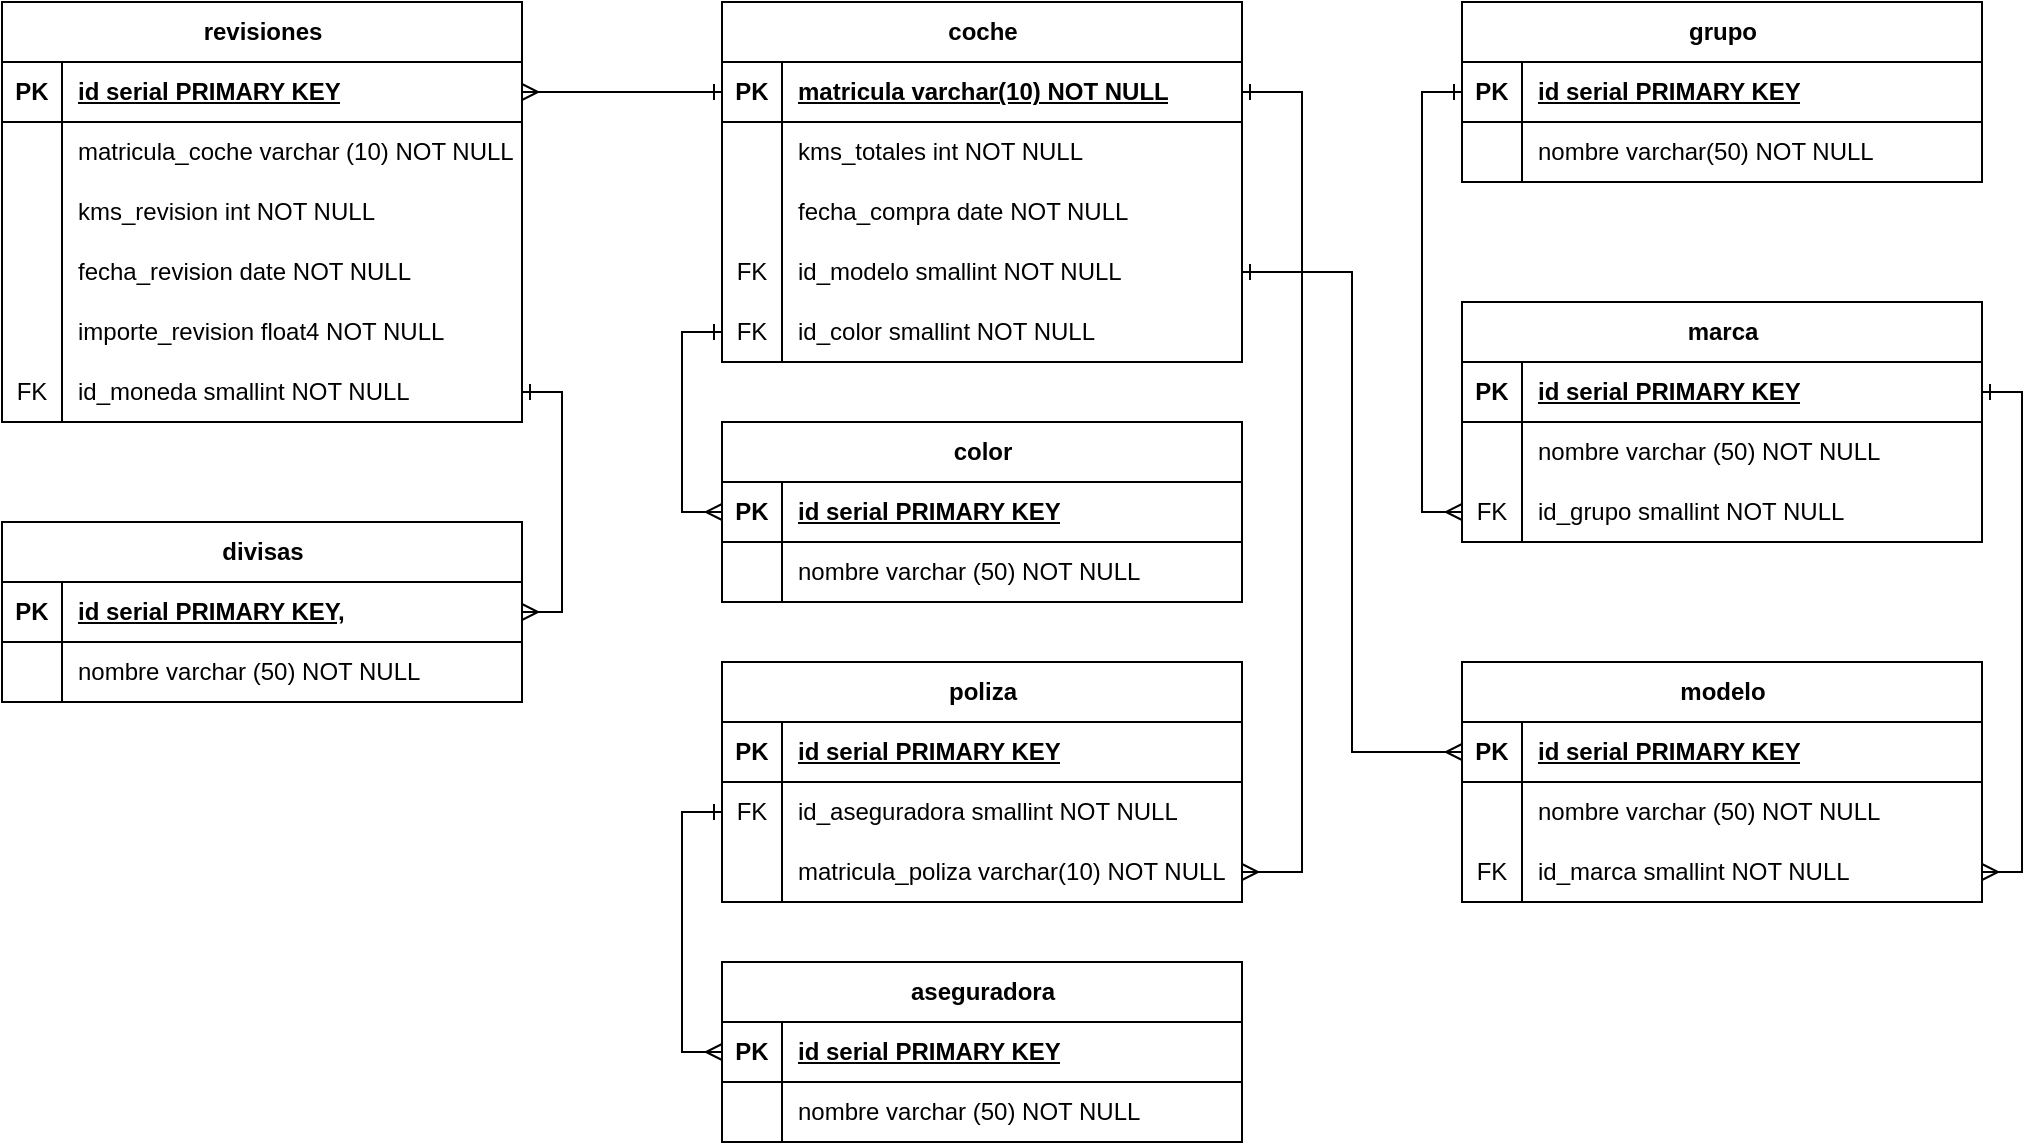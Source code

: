 <mxfile version="22.1.11" type="device">
  <diagram id="R2lEEEUBdFMjLlhIrx00" name="Page-1">
    <mxGraphModel dx="1060" dy="852" grid="1" gridSize="10" guides="1" tooltips="1" connect="1" arrows="1" fold="1" page="1" pageScale="1" pageWidth="1600" pageHeight="900" math="0" shadow="0" extFonts="Permanent Marker^https://fonts.googleapis.com/css?family=Permanent+Marker">
      <root>
        <mxCell id="0" />
        <mxCell id="1" parent="0" />
        <mxCell id="5FX3z3_krulqJCzfyFmx-1" value="poliza" style="shape=table;startSize=30;container=1;collapsible=1;childLayout=tableLayout;fixedRows=1;rowLines=0;fontStyle=1;align=center;resizeLast=1;html=1;" parent="1" vertex="1">
          <mxGeometry x="670" y="410" width="260" height="120.0" as="geometry" />
        </mxCell>
        <mxCell id="5FX3z3_krulqJCzfyFmx-2" value="" style="shape=tableRow;horizontal=0;startSize=0;swimlaneHead=0;swimlaneBody=0;fillColor=none;collapsible=0;dropTarget=0;points=[[0,0.5],[1,0.5]];portConstraint=eastwest;top=0;left=0;right=0;bottom=1;" parent="5FX3z3_krulqJCzfyFmx-1" vertex="1">
          <mxGeometry y="30" width="260" height="30" as="geometry" />
        </mxCell>
        <mxCell id="5FX3z3_krulqJCzfyFmx-3" value="PK" style="shape=partialRectangle;connectable=0;fillColor=none;top=0;left=0;bottom=0;right=0;fontStyle=1;overflow=hidden;whiteSpace=wrap;html=1;" parent="5FX3z3_krulqJCzfyFmx-2" vertex="1">
          <mxGeometry width="30" height="30" as="geometry">
            <mxRectangle width="30" height="30" as="alternateBounds" />
          </mxGeometry>
        </mxCell>
        <mxCell id="5FX3z3_krulqJCzfyFmx-4" value="id serial PRIMARY KEY" style="shape=partialRectangle;connectable=0;fillColor=none;top=0;left=0;bottom=0;right=0;align=left;spacingLeft=6;fontStyle=5;overflow=hidden;whiteSpace=wrap;html=1;" parent="5FX3z3_krulqJCzfyFmx-2" vertex="1">
          <mxGeometry x="30" width="230" height="30" as="geometry">
            <mxRectangle width="230" height="30" as="alternateBounds" />
          </mxGeometry>
        </mxCell>
        <mxCell id="5FX3z3_krulqJCzfyFmx-5" value="" style="shape=tableRow;horizontal=0;startSize=0;swimlaneHead=0;swimlaneBody=0;fillColor=none;collapsible=0;dropTarget=0;points=[[0,0.5],[1,0.5]];portConstraint=eastwest;top=0;left=0;right=0;bottom=0;" parent="5FX3z3_krulqJCzfyFmx-1" vertex="1">
          <mxGeometry y="60" width="260" height="30" as="geometry" />
        </mxCell>
        <mxCell id="5FX3z3_krulqJCzfyFmx-6" value="FK" style="shape=partialRectangle;connectable=0;fillColor=none;top=0;left=0;bottom=0;right=0;editable=1;overflow=hidden;whiteSpace=wrap;html=1;" parent="5FX3z3_krulqJCzfyFmx-5" vertex="1">
          <mxGeometry width="30" height="30" as="geometry">
            <mxRectangle width="30" height="30" as="alternateBounds" />
          </mxGeometry>
        </mxCell>
        <mxCell id="5FX3z3_krulqJCzfyFmx-7" value="id_aseguradora smallint NOT NULL" style="shape=partialRectangle;connectable=0;fillColor=none;top=0;left=0;bottom=0;right=0;align=left;spacingLeft=6;overflow=hidden;whiteSpace=wrap;html=1;" parent="5FX3z3_krulqJCzfyFmx-5" vertex="1">
          <mxGeometry x="30" width="230" height="30" as="geometry">
            <mxRectangle width="230" height="30" as="alternateBounds" />
          </mxGeometry>
        </mxCell>
        <mxCell id="5FX3z3_krulqJCzfyFmx-218" value="" style="shape=tableRow;horizontal=0;startSize=0;swimlaneHead=0;swimlaneBody=0;fillColor=none;collapsible=0;dropTarget=0;points=[[0,0.5],[1,0.5]];portConstraint=eastwest;top=0;left=0;right=0;bottom=0;" parent="5FX3z3_krulqJCzfyFmx-1" vertex="1">
          <mxGeometry y="90" width="260" height="30" as="geometry" />
        </mxCell>
        <mxCell id="5FX3z3_krulqJCzfyFmx-219" value="" style="shape=partialRectangle;connectable=0;fillColor=none;top=0;left=0;bottom=0;right=0;editable=1;overflow=hidden;whiteSpace=wrap;html=1;" parent="5FX3z3_krulqJCzfyFmx-218" vertex="1">
          <mxGeometry width="30" height="30" as="geometry">
            <mxRectangle width="30" height="30" as="alternateBounds" />
          </mxGeometry>
        </mxCell>
        <mxCell id="5FX3z3_krulqJCzfyFmx-220" value="matricula_poliza varchar(10) NOT NULL" style="shape=partialRectangle;connectable=0;fillColor=none;top=0;left=0;bottom=0;right=0;align=left;spacingLeft=6;overflow=hidden;whiteSpace=wrap;html=1;" parent="5FX3z3_krulqJCzfyFmx-218" vertex="1">
          <mxGeometry x="30" width="230" height="30" as="geometry">
            <mxRectangle width="230" height="30" as="alternateBounds" />
          </mxGeometry>
        </mxCell>
        <mxCell id="5FX3z3_krulqJCzfyFmx-29" value="coche" style="shape=table;startSize=30;container=1;collapsible=1;childLayout=tableLayout;fixedRows=1;rowLines=0;fontStyle=1;align=center;resizeLast=1;html=1;" parent="1" vertex="1">
          <mxGeometry x="670" y="80" width="260" height="180" as="geometry">
            <mxRectangle x="820" y="130" width="80" height="30" as="alternateBounds" />
          </mxGeometry>
        </mxCell>
        <mxCell id="5FX3z3_krulqJCzfyFmx-30" value="" style="shape=tableRow;horizontal=0;startSize=0;swimlaneHead=0;swimlaneBody=0;fillColor=none;collapsible=0;dropTarget=0;points=[[0,0.5],[1,0.5]];portConstraint=eastwest;top=0;left=0;right=0;bottom=1;" parent="5FX3z3_krulqJCzfyFmx-29" vertex="1">
          <mxGeometry y="30" width="260" height="30" as="geometry" />
        </mxCell>
        <mxCell id="5FX3z3_krulqJCzfyFmx-31" value="PK" style="shape=partialRectangle;connectable=0;fillColor=none;top=0;left=0;bottom=0;right=0;fontStyle=1;overflow=hidden;whiteSpace=wrap;html=1;" parent="5FX3z3_krulqJCzfyFmx-30" vertex="1">
          <mxGeometry width="30" height="30" as="geometry">
            <mxRectangle width="30" height="30" as="alternateBounds" />
          </mxGeometry>
        </mxCell>
        <mxCell id="5FX3z3_krulqJCzfyFmx-32" value="matricula&amp;nbsp;varchar(10) NOT NULL" style="shape=partialRectangle;connectable=0;fillColor=none;top=0;left=0;bottom=0;right=0;align=left;spacingLeft=6;fontStyle=5;overflow=hidden;whiteSpace=wrap;html=1;" parent="5FX3z3_krulqJCzfyFmx-30" vertex="1">
          <mxGeometry x="30" width="230" height="30" as="geometry">
            <mxRectangle width="230" height="30" as="alternateBounds" />
          </mxGeometry>
        </mxCell>
        <mxCell id="5FX3z3_krulqJCzfyFmx-45" value="" style="shape=tableRow;horizontal=0;startSize=0;swimlaneHead=0;swimlaneBody=0;fillColor=none;collapsible=0;dropTarget=0;points=[[0,0.5],[1,0.5]];portConstraint=eastwest;top=0;left=0;right=0;bottom=0;" parent="5FX3z3_krulqJCzfyFmx-29" vertex="1">
          <mxGeometry y="60" width="260" height="30" as="geometry" />
        </mxCell>
        <mxCell id="5FX3z3_krulqJCzfyFmx-46" value="" style="shape=partialRectangle;connectable=0;fillColor=none;top=0;left=0;bottom=0;right=0;editable=1;overflow=hidden;whiteSpace=wrap;html=1;" parent="5FX3z3_krulqJCzfyFmx-45" vertex="1">
          <mxGeometry width="30" height="30" as="geometry">
            <mxRectangle width="30" height="30" as="alternateBounds" />
          </mxGeometry>
        </mxCell>
        <mxCell id="5FX3z3_krulqJCzfyFmx-47" value="kms_totales int NOT NULL" style="shape=partialRectangle;connectable=0;fillColor=none;top=0;left=0;bottom=0;right=0;align=left;spacingLeft=6;overflow=hidden;whiteSpace=wrap;html=1;" parent="5FX3z3_krulqJCzfyFmx-45" vertex="1">
          <mxGeometry x="30" width="230" height="30" as="geometry">
            <mxRectangle width="230" height="30" as="alternateBounds" />
          </mxGeometry>
        </mxCell>
        <mxCell id="5FX3z3_krulqJCzfyFmx-161" value="" style="shape=tableRow;horizontal=0;startSize=0;swimlaneHead=0;swimlaneBody=0;fillColor=none;collapsible=0;dropTarget=0;points=[[0,0.5],[1,0.5]];portConstraint=eastwest;top=0;left=0;right=0;bottom=0;" parent="5FX3z3_krulqJCzfyFmx-29" vertex="1">
          <mxGeometry y="90" width="260" height="30" as="geometry" />
        </mxCell>
        <mxCell id="5FX3z3_krulqJCzfyFmx-162" value="" style="shape=partialRectangle;connectable=0;fillColor=none;top=0;left=0;bottom=0;right=0;editable=1;overflow=hidden;whiteSpace=wrap;html=1;" parent="5FX3z3_krulqJCzfyFmx-161" vertex="1">
          <mxGeometry width="30" height="30" as="geometry">
            <mxRectangle width="30" height="30" as="alternateBounds" />
          </mxGeometry>
        </mxCell>
        <mxCell id="5FX3z3_krulqJCzfyFmx-163" value="fecha_compra date NOT NULL" style="shape=partialRectangle;connectable=0;fillColor=none;top=0;left=0;bottom=0;right=0;align=left;spacingLeft=6;overflow=hidden;whiteSpace=wrap;html=1;" parent="5FX3z3_krulqJCzfyFmx-161" vertex="1">
          <mxGeometry x="30" width="230" height="30" as="geometry">
            <mxRectangle width="230" height="30" as="alternateBounds" />
          </mxGeometry>
        </mxCell>
        <mxCell id="5FX3z3_krulqJCzfyFmx-182" value="" style="shape=tableRow;horizontal=0;startSize=0;swimlaneHead=0;swimlaneBody=0;fillColor=none;collapsible=0;dropTarget=0;points=[[0,0.5],[1,0.5]];portConstraint=eastwest;top=0;left=0;right=0;bottom=0;" parent="5FX3z3_krulqJCzfyFmx-29" vertex="1">
          <mxGeometry y="120" width="260" height="30" as="geometry" />
        </mxCell>
        <mxCell id="5FX3z3_krulqJCzfyFmx-183" value="" style="shape=partialRectangle;connectable=0;fillColor=none;top=0;left=0;bottom=0;right=0;editable=1;overflow=hidden;whiteSpace=wrap;html=1;" parent="5FX3z3_krulqJCzfyFmx-182" vertex="1">
          <mxGeometry width="30" height="30" as="geometry">
            <mxRectangle width="30" height="30" as="alternateBounds" />
          </mxGeometry>
        </mxCell>
        <mxCell id="5FX3z3_krulqJCzfyFmx-184" value="id_modelo smallint NOT NULL" style="shape=partialRectangle;connectable=0;fillColor=none;top=0;left=0;bottom=0;right=0;align=left;spacingLeft=6;overflow=hidden;whiteSpace=wrap;html=1;" parent="5FX3z3_krulqJCzfyFmx-182" vertex="1">
          <mxGeometry x="30" width="230" height="30" as="geometry">
            <mxRectangle width="230" height="30" as="alternateBounds" />
          </mxGeometry>
        </mxCell>
        <mxCell id="5FX3z3_krulqJCzfyFmx-198" value="" style="shape=tableRow;horizontal=0;startSize=0;swimlaneHead=0;swimlaneBody=0;fillColor=none;collapsible=0;dropTarget=0;points=[[0,0.5],[1,0.5]];portConstraint=eastwest;top=0;left=0;right=0;bottom=0;" parent="5FX3z3_krulqJCzfyFmx-29" vertex="1">
          <mxGeometry y="150" width="260" height="30" as="geometry" />
        </mxCell>
        <mxCell id="5FX3z3_krulqJCzfyFmx-199" value="FK" style="shape=partialRectangle;connectable=0;fillColor=none;top=0;left=0;bottom=0;right=0;editable=1;overflow=hidden;whiteSpace=wrap;html=1;" parent="5FX3z3_krulqJCzfyFmx-198" vertex="1">
          <mxGeometry width="30" height="30" as="geometry">
            <mxRectangle width="30" height="30" as="alternateBounds" />
          </mxGeometry>
        </mxCell>
        <mxCell id="5FX3z3_krulqJCzfyFmx-200" value="id_color smallint NOT NULL" style="shape=partialRectangle;connectable=0;fillColor=none;top=0;left=0;bottom=0;right=0;align=left;spacingLeft=6;overflow=hidden;whiteSpace=wrap;html=1;" parent="5FX3z3_krulqJCzfyFmx-198" vertex="1">
          <mxGeometry x="30" width="230" height="30" as="geometry">
            <mxRectangle width="230" height="30" as="alternateBounds" />
          </mxGeometry>
        </mxCell>
        <mxCell id="5FX3z3_krulqJCzfyFmx-61" value="grupo" style="shape=table;startSize=30;container=1;collapsible=1;childLayout=tableLayout;fixedRows=1;rowLines=0;fontStyle=1;align=center;resizeLast=1;html=1;" parent="1" vertex="1">
          <mxGeometry x="1040" y="80" width="260" height="90" as="geometry" />
        </mxCell>
        <mxCell id="5FX3z3_krulqJCzfyFmx-62" value="" style="shape=tableRow;horizontal=0;startSize=0;swimlaneHead=0;swimlaneBody=0;fillColor=none;collapsible=0;dropTarget=0;points=[[0,0.5],[1,0.5]];portConstraint=eastwest;top=0;left=0;right=0;bottom=1;" parent="5FX3z3_krulqJCzfyFmx-61" vertex="1">
          <mxGeometry y="30" width="260" height="30" as="geometry" />
        </mxCell>
        <mxCell id="5FX3z3_krulqJCzfyFmx-63" value="PK" style="shape=partialRectangle;connectable=0;fillColor=none;top=0;left=0;bottom=0;right=0;fontStyle=1;overflow=hidden;whiteSpace=wrap;html=1;" parent="5FX3z3_krulqJCzfyFmx-62" vertex="1">
          <mxGeometry width="30" height="30" as="geometry">
            <mxRectangle width="30" height="30" as="alternateBounds" />
          </mxGeometry>
        </mxCell>
        <mxCell id="5FX3z3_krulqJCzfyFmx-64" value="id serial PRIMARY KEY" style="shape=partialRectangle;connectable=0;fillColor=none;top=0;left=0;bottom=0;right=0;align=left;spacingLeft=6;fontStyle=5;overflow=hidden;whiteSpace=wrap;html=1;" parent="5FX3z3_krulqJCzfyFmx-62" vertex="1">
          <mxGeometry x="30" width="230" height="30" as="geometry">
            <mxRectangle width="230" height="30" as="alternateBounds" />
          </mxGeometry>
        </mxCell>
        <mxCell id="5FX3z3_krulqJCzfyFmx-158" value="" style="shape=tableRow;horizontal=0;startSize=0;swimlaneHead=0;swimlaneBody=0;fillColor=none;collapsible=0;dropTarget=0;points=[[0,0.5],[1,0.5]];portConstraint=eastwest;top=0;left=0;right=0;bottom=0;" parent="5FX3z3_krulqJCzfyFmx-61" vertex="1">
          <mxGeometry y="60" width="260" height="30" as="geometry" />
        </mxCell>
        <mxCell id="5FX3z3_krulqJCzfyFmx-159" value="" style="shape=partialRectangle;connectable=0;fillColor=none;top=0;left=0;bottom=0;right=0;editable=1;overflow=hidden;whiteSpace=wrap;html=1;" parent="5FX3z3_krulqJCzfyFmx-158" vertex="1">
          <mxGeometry width="30" height="30" as="geometry">
            <mxRectangle width="30" height="30" as="alternateBounds" />
          </mxGeometry>
        </mxCell>
        <mxCell id="5FX3z3_krulqJCzfyFmx-160" value="nombre varchar(50) NOT NULL" style="shape=partialRectangle;connectable=0;fillColor=none;top=0;left=0;bottom=0;right=0;align=left;spacingLeft=6;overflow=hidden;whiteSpace=wrap;html=1;" parent="5FX3z3_krulqJCzfyFmx-158" vertex="1">
          <mxGeometry x="30" width="230" height="30" as="geometry">
            <mxRectangle width="230" height="30" as="alternateBounds" />
          </mxGeometry>
        </mxCell>
        <mxCell id="5FX3z3_krulqJCzfyFmx-80" value="marca" style="shape=table;startSize=30;container=1;collapsible=1;childLayout=tableLayout;fixedRows=1;rowLines=0;fontStyle=1;align=center;resizeLast=1;html=1;" parent="1" vertex="1">
          <mxGeometry x="1040" y="230" width="260" height="120" as="geometry" />
        </mxCell>
        <mxCell id="5FX3z3_krulqJCzfyFmx-81" value="" style="shape=tableRow;horizontal=0;startSize=0;swimlaneHead=0;swimlaneBody=0;fillColor=none;collapsible=0;dropTarget=0;points=[[0,0.5],[1,0.5]];portConstraint=eastwest;top=0;left=0;right=0;bottom=1;" parent="5FX3z3_krulqJCzfyFmx-80" vertex="1">
          <mxGeometry y="30" width="260" height="30" as="geometry" />
        </mxCell>
        <mxCell id="5FX3z3_krulqJCzfyFmx-82" value="PK" style="shape=partialRectangle;connectable=0;fillColor=none;top=0;left=0;bottom=0;right=0;fontStyle=1;overflow=hidden;whiteSpace=wrap;html=1;" parent="5FX3z3_krulqJCzfyFmx-81" vertex="1">
          <mxGeometry width="30" height="30" as="geometry">
            <mxRectangle width="30" height="30" as="alternateBounds" />
          </mxGeometry>
        </mxCell>
        <mxCell id="5FX3z3_krulqJCzfyFmx-83" value="id serial PRIMARY KEY" style="shape=partialRectangle;connectable=0;fillColor=none;top=0;left=0;bottom=0;right=0;align=left;spacingLeft=6;fontStyle=5;overflow=hidden;whiteSpace=wrap;html=1;" parent="5FX3z3_krulqJCzfyFmx-81" vertex="1">
          <mxGeometry x="30" width="230" height="30" as="geometry">
            <mxRectangle width="230" height="30" as="alternateBounds" />
          </mxGeometry>
        </mxCell>
        <mxCell id="5FX3z3_krulqJCzfyFmx-87" value="" style="shape=tableRow;horizontal=0;startSize=0;swimlaneHead=0;swimlaneBody=0;fillColor=none;collapsible=0;dropTarget=0;points=[[0,0.5],[1,0.5]];portConstraint=eastwest;top=0;left=0;right=0;bottom=0;" parent="5FX3z3_krulqJCzfyFmx-80" vertex="1">
          <mxGeometry y="60" width="260" height="30" as="geometry" />
        </mxCell>
        <mxCell id="5FX3z3_krulqJCzfyFmx-88" value="" style="shape=partialRectangle;connectable=0;fillColor=none;top=0;left=0;bottom=0;right=0;editable=1;overflow=hidden;whiteSpace=wrap;html=1;" parent="5FX3z3_krulqJCzfyFmx-87" vertex="1">
          <mxGeometry width="30" height="30" as="geometry">
            <mxRectangle width="30" height="30" as="alternateBounds" />
          </mxGeometry>
        </mxCell>
        <mxCell id="5FX3z3_krulqJCzfyFmx-89" value="nombre varchar (50) NOT NULL" style="shape=partialRectangle;connectable=0;fillColor=none;top=0;left=0;bottom=0;right=0;align=left;spacingLeft=6;overflow=hidden;whiteSpace=wrap;html=1;" parent="5FX3z3_krulqJCzfyFmx-87" vertex="1">
          <mxGeometry x="30" width="230" height="30" as="geometry">
            <mxRectangle width="230" height="30" as="alternateBounds" />
          </mxGeometry>
        </mxCell>
        <mxCell id="hZY9pdsOlWN1qw-92doV-24" value="" style="shape=tableRow;horizontal=0;startSize=0;swimlaneHead=0;swimlaneBody=0;fillColor=none;collapsible=0;dropTarget=0;points=[[0,0.5],[1,0.5]];portConstraint=eastwest;top=0;left=0;right=0;bottom=0;" vertex="1" parent="5FX3z3_krulqJCzfyFmx-80">
          <mxGeometry y="90" width="260" height="30" as="geometry" />
        </mxCell>
        <mxCell id="hZY9pdsOlWN1qw-92doV-25" value="FK" style="shape=partialRectangle;connectable=0;fillColor=none;top=0;left=0;bottom=0;right=0;editable=1;overflow=hidden;whiteSpace=wrap;html=1;" vertex="1" parent="hZY9pdsOlWN1qw-92doV-24">
          <mxGeometry width="30" height="30" as="geometry">
            <mxRectangle width="30" height="30" as="alternateBounds" />
          </mxGeometry>
        </mxCell>
        <mxCell id="hZY9pdsOlWN1qw-92doV-26" value="id_grupo smallint NOT NULL" style="shape=partialRectangle;connectable=0;fillColor=none;top=0;left=0;bottom=0;right=0;align=left;spacingLeft=6;overflow=hidden;whiteSpace=wrap;html=1;" vertex="1" parent="hZY9pdsOlWN1qw-92doV-24">
          <mxGeometry x="30" width="230" height="30" as="geometry">
            <mxRectangle width="230" height="30" as="alternateBounds" />
          </mxGeometry>
        </mxCell>
        <mxCell id="5FX3z3_krulqJCzfyFmx-93" value="modelo" style="shape=table;startSize=30;container=1;collapsible=1;childLayout=tableLayout;fixedRows=1;rowLines=0;fontStyle=1;align=center;resizeLast=1;html=1;" parent="1" vertex="1">
          <mxGeometry x="1040" y="410" width="260" height="120" as="geometry" />
        </mxCell>
        <mxCell id="5FX3z3_krulqJCzfyFmx-94" value="" style="shape=tableRow;horizontal=0;startSize=0;swimlaneHead=0;swimlaneBody=0;fillColor=none;collapsible=0;dropTarget=0;points=[[0,0.5],[1,0.5]];portConstraint=eastwest;top=0;left=0;right=0;bottom=1;" parent="5FX3z3_krulqJCzfyFmx-93" vertex="1">
          <mxGeometry y="30" width="260" height="30" as="geometry" />
        </mxCell>
        <mxCell id="5FX3z3_krulqJCzfyFmx-95" value="PK" style="shape=partialRectangle;connectable=0;fillColor=none;top=0;left=0;bottom=0;right=0;fontStyle=1;overflow=hidden;whiteSpace=wrap;html=1;" parent="5FX3z3_krulqJCzfyFmx-94" vertex="1">
          <mxGeometry width="30" height="30" as="geometry">
            <mxRectangle width="30" height="30" as="alternateBounds" />
          </mxGeometry>
        </mxCell>
        <mxCell id="5FX3z3_krulqJCzfyFmx-96" value="id serial PRIMARY KEY" style="shape=partialRectangle;connectable=0;fillColor=none;top=0;left=0;bottom=0;right=0;align=left;spacingLeft=6;fontStyle=5;overflow=hidden;whiteSpace=wrap;html=1;" parent="5FX3z3_krulqJCzfyFmx-94" vertex="1">
          <mxGeometry x="30" width="230" height="30" as="geometry">
            <mxRectangle width="230" height="30" as="alternateBounds" />
          </mxGeometry>
        </mxCell>
        <mxCell id="5FX3z3_krulqJCzfyFmx-100" value="" style="shape=tableRow;horizontal=0;startSize=0;swimlaneHead=0;swimlaneBody=0;fillColor=none;collapsible=0;dropTarget=0;points=[[0,0.5],[1,0.5]];portConstraint=eastwest;top=0;left=0;right=0;bottom=0;" parent="5FX3z3_krulqJCzfyFmx-93" vertex="1">
          <mxGeometry y="60" width="260" height="30" as="geometry" />
        </mxCell>
        <mxCell id="5FX3z3_krulqJCzfyFmx-101" value="" style="shape=partialRectangle;connectable=0;fillColor=none;top=0;left=0;bottom=0;right=0;editable=1;overflow=hidden;whiteSpace=wrap;html=1;" parent="5FX3z3_krulqJCzfyFmx-100" vertex="1">
          <mxGeometry width="30" height="30" as="geometry">
            <mxRectangle width="30" height="30" as="alternateBounds" />
          </mxGeometry>
        </mxCell>
        <mxCell id="5FX3z3_krulqJCzfyFmx-102" value="nombre varchar (50) NOT NULL" style="shape=partialRectangle;connectable=0;fillColor=none;top=0;left=0;bottom=0;right=0;align=left;spacingLeft=6;overflow=hidden;whiteSpace=wrap;html=1;" parent="5FX3z3_krulqJCzfyFmx-100" vertex="1">
          <mxGeometry x="30" width="230" height="30" as="geometry">
            <mxRectangle width="230" height="30" as="alternateBounds" />
          </mxGeometry>
        </mxCell>
        <mxCell id="hZY9pdsOlWN1qw-92doV-21" value="" style="shape=tableRow;horizontal=0;startSize=0;swimlaneHead=0;swimlaneBody=0;fillColor=none;collapsible=0;dropTarget=0;points=[[0,0.5],[1,0.5]];portConstraint=eastwest;top=0;left=0;right=0;bottom=0;" vertex="1" parent="5FX3z3_krulqJCzfyFmx-93">
          <mxGeometry y="90" width="260" height="30" as="geometry" />
        </mxCell>
        <mxCell id="hZY9pdsOlWN1qw-92doV-22" value="FK" style="shape=partialRectangle;connectable=0;fillColor=none;top=0;left=0;bottom=0;right=0;editable=1;overflow=hidden;whiteSpace=wrap;html=1;" vertex="1" parent="hZY9pdsOlWN1qw-92doV-21">
          <mxGeometry width="30" height="30" as="geometry">
            <mxRectangle width="30" height="30" as="alternateBounds" />
          </mxGeometry>
        </mxCell>
        <mxCell id="hZY9pdsOlWN1qw-92doV-23" value="id_marca smallint NOT NULL" style="shape=partialRectangle;connectable=0;fillColor=none;top=0;left=0;bottom=0;right=0;align=left;spacingLeft=6;overflow=hidden;whiteSpace=wrap;html=1;" vertex="1" parent="hZY9pdsOlWN1qw-92doV-21">
          <mxGeometry x="30" width="230" height="30" as="geometry">
            <mxRectangle width="230" height="30" as="alternateBounds" />
          </mxGeometry>
        </mxCell>
        <mxCell id="5FX3z3_krulqJCzfyFmx-103" value="color" style="shape=table;startSize=30;container=1;collapsible=1;childLayout=tableLayout;fixedRows=1;rowLines=0;fontStyle=1;align=center;resizeLast=1;html=1;" parent="1" vertex="1">
          <mxGeometry x="670" y="290" width="260" height="90" as="geometry" />
        </mxCell>
        <mxCell id="5FX3z3_krulqJCzfyFmx-104" value="" style="shape=tableRow;horizontal=0;startSize=0;swimlaneHead=0;swimlaneBody=0;fillColor=none;collapsible=0;dropTarget=0;points=[[0,0.5],[1,0.5]];portConstraint=eastwest;top=0;left=0;right=0;bottom=1;" parent="5FX3z3_krulqJCzfyFmx-103" vertex="1">
          <mxGeometry y="30" width="260" height="30" as="geometry" />
        </mxCell>
        <mxCell id="5FX3z3_krulqJCzfyFmx-105" value="PK" style="shape=partialRectangle;connectable=0;fillColor=none;top=0;left=0;bottom=0;right=0;fontStyle=1;overflow=hidden;whiteSpace=wrap;html=1;" parent="5FX3z3_krulqJCzfyFmx-104" vertex="1">
          <mxGeometry width="30" height="30" as="geometry">
            <mxRectangle width="30" height="30" as="alternateBounds" />
          </mxGeometry>
        </mxCell>
        <mxCell id="5FX3z3_krulqJCzfyFmx-106" value="id serial PRIMARY KEY" style="shape=partialRectangle;connectable=0;fillColor=none;top=0;left=0;bottom=0;right=0;align=left;spacingLeft=6;fontStyle=5;overflow=hidden;whiteSpace=wrap;html=1;" parent="5FX3z3_krulqJCzfyFmx-104" vertex="1">
          <mxGeometry x="30" width="230" height="30" as="geometry">
            <mxRectangle width="230" height="30" as="alternateBounds" />
          </mxGeometry>
        </mxCell>
        <mxCell id="5FX3z3_krulqJCzfyFmx-107" value="" style="shape=tableRow;horizontal=0;startSize=0;swimlaneHead=0;swimlaneBody=0;fillColor=none;collapsible=0;dropTarget=0;points=[[0,0.5],[1,0.5]];portConstraint=eastwest;top=0;left=0;right=0;bottom=0;" parent="5FX3z3_krulqJCzfyFmx-103" vertex="1">
          <mxGeometry y="60" width="260" height="30" as="geometry" />
        </mxCell>
        <mxCell id="5FX3z3_krulqJCzfyFmx-108" value="" style="shape=partialRectangle;connectable=0;fillColor=none;top=0;left=0;bottom=0;right=0;editable=1;overflow=hidden;whiteSpace=wrap;html=1;" parent="5FX3z3_krulqJCzfyFmx-107" vertex="1">
          <mxGeometry width="30" height="30" as="geometry">
            <mxRectangle width="30" height="30" as="alternateBounds" />
          </mxGeometry>
        </mxCell>
        <mxCell id="5FX3z3_krulqJCzfyFmx-109" value="nombre varchar (50) NOT NULL" style="shape=partialRectangle;connectable=0;fillColor=none;top=0;left=0;bottom=0;right=0;align=left;spacingLeft=6;overflow=hidden;whiteSpace=wrap;html=1;" parent="5FX3z3_krulqJCzfyFmx-107" vertex="1">
          <mxGeometry x="30" width="230" height="30" as="geometry">
            <mxRectangle width="230" height="30" as="alternateBounds" />
          </mxGeometry>
        </mxCell>
        <mxCell id="5FX3z3_krulqJCzfyFmx-112" value="" style="shape=tableRow;horizontal=0;startSize=0;swimlaneHead=0;swimlaneBody=0;fillColor=none;collapsible=0;dropTarget=0;points=[[0,0.5],[1,0.5]];portConstraint=eastwest;top=0;left=0;right=0;bottom=0;" parent="1" vertex="1">
          <mxGeometry x="670" y="170" width="260" height="30" as="geometry" />
        </mxCell>
        <mxCell id="5FX3z3_krulqJCzfyFmx-113" value="" style="shape=partialRectangle;connectable=0;fillColor=none;top=0;left=0;bottom=0;right=0;editable=1;overflow=hidden;whiteSpace=wrap;html=1;" parent="5FX3z3_krulqJCzfyFmx-112" vertex="1">
          <mxGeometry width="30" height="30" as="geometry">
            <mxRectangle width="30" height="30" as="alternateBounds" />
          </mxGeometry>
        </mxCell>
        <mxCell id="5FX3z3_krulqJCzfyFmx-115" value="revisiones" style="shape=table;startSize=30;container=1;collapsible=1;childLayout=tableLayout;fixedRows=1;rowLines=0;fontStyle=1;align=center;resizeLast=1;html=1;" parent="1" vertex="1">
          <mxGeometry x="310" y="80" width="260" height="210" as="geometry" />
        </mxCell>
        <mxCell id="5FX3z3_krulqJCzfyFmx-116" value="" style="shape=tableRow;horizontal=0;startSize=0;swimlaneHead=0;swimlaneBody=0;fillColor=none;collapsible=0;dropTarget=0;points=[[0,0.5],[1,0.5]];portConstraint=eastwest;top=0;left=0;right=0;bottom=1;" parent="5FX3z3_krulqJCzfyFmx-115" vertex="1">
          <mxGeometry y="30" width="260" height="30" as="geometry" />
        </mxCell>
        <mxCell id="5FX3z3_krulqJCzfyFmx-117" value="PK" style="shape=partialRectangle;connectable=0;fillColor=none;top=0;left=0;bottom=0;right=0;fontStyle=1;overflow=hidden;whiteSpace=wrap;html=1;" parent="5FX3z3_krulqJCzfyFmx-116" vertex="1">
          <mxGeometry width="30" height="30" as="geometry">
            <mxRectangle width="30" height="30" as="alternateBounds" />
          </mxGeometry>
        </mxCell>
        <mxCell id="5FX3z3_krulqJCzfyFmx-118" value="id serial PRIMARY KEY" style="shape=partialRectangle;connectable=0;fillColor=none;top=0;left=0;bottom=0;right=0;align=left;spacingLeft=6;fontStyle=5;overflow=hidden;whiteSpace=wrap;html=1;" parent="5FX3z3_krulqJCzfyFmx-116" vertex="1">
          <mxGeometry x="30" width="230" height="30" as="geometry">
            <mxRectangle width="230" height="30" as="alternateBounds" />
          </mxGeometry>
        </mxCell>
        <mxCell id="5FX3z3_krulqJCzfyFmx-119" value="" style="shape=tableRow;horizontal=0;startSize=0;swimlaneHead=0;swimlaneBody=0;fillColor=none;collapsible=0;dropTarget=0;points=[[0,0.5],[1,0.5]];portConstraint=eastwest;top=0;left=0;right=0;bottom=0;" parent="5FX3z3_krulqJCzfyFmx-115" vertex="1">
          <mxGeometry y="60" width="260" height="30" as="geometry" />
        </mxCell>
        <mxCell id="5FX3z3_krulqJCzfyFmx-120" value="" style="shape=partialRectangle;connectable=0;fillColor=none;top=0;left=0;bottom=0;right=0;editable=1;overflow=hidden;whiteSpace=wrap;html=1;" parent="5FX3z3_krulqJCzfyFmx-119" vertex="1">
          <mxGeometry width="30" height="30" as="geometry">
            <mxRectangle width="30" height="30" as="alternateBounds" />
          </mxGeometry>
        </mxCell>
        <mxCell id="5FX3z3_krulqJCzfyFmx-121" value="matricula_coche varchar (10) NOT NULL" style="shape=partialRectangle;connectable=0;fillColor=none;top=0;left=0;bottom=0;right=0;align=left;spacingLeft=6;overflow=hidden;whiteSpace=wrap;html=1;" parent="5FX3z3_krulqJCzfyFmx-119" vertex="1">
          <mxGeometry x="30" width="230" height="30" as="geometry">
            <mxRectangle width="230" height="30" as="alternateBounds" />
          </mxGeometry>
        </mxCell>
        <mxCell id="5FX3z3_krulqJCzfyFmx-215" value="" style="shape=tableRow;horizontal=0;startSize=0;swimlaneHead=0;swimlaneBody=0;fillColor=none;collapsible=0;dropTarget=0;points=[[0,0.5],[1,0.5]];portConstraint=eastwest;top=0;left=0;right=0;bottom=0;" parent="5FX3z3_krulqJCzfyFmx-115" vertex="1">
          <mxGeometry y="90" width="260" height="30" as="geometry" />
        </mxCell>
        <mxCell id="5FX3z3_krulqJCzfyFmx-216" value="" style="shape=partialRectangle;connectable=0;fillColor=none;top=0;left=0;bottom=0;right=0;editable=1;overflow=hidden;whiteSpace=wrap;html=1;" parent="5FX3z3_krulqJCzfyFmx-215" vertex="1">
          <mxGeometry width="30" height="30" as="geometry">
            <mxRectangle width="30" height="30" as="alternateBounds" />
          </mxGeometry>
        </mxCell>
        <mxCell id="5FX3z3_krulqJCzfyFmx-217" value="kms_revision int NOT NULL" style="shape=partialRectangle;connectable=0;fillColor=none;top=0;left=0;bottom=0;right=0;align=left;spacingLeft=6;overflow=hidden;whiteSpace=wrap;html=1;" parent="5FX3z3_krulqJCzfyFmx-215" vertex="1">
          <mxGeometry x="30" width="230" height="30" as="geometry">
            <mxRectangle width="230" height="30" as="alternateBounds" />
          </mxGeometry>
        </mxCell>
        <mxCell id="5FX3z3_krulqJCzfyFmx-221" value="" style="shape=tableRow;horizontal=0;startSize=0;swimlaneHead=0;swimlaneBody=0;fillColor=none;collapsible=0;dropTarget=0;points=[[0,0.5],[1,0.5]];portConstraint=eastwest;top=0;left=0;right=0;bottom=0;" parent="5FX3z3_krulqJCzfyFmx-115" vertex="1">
          <mxGeometry y="120" width="260" height="30" as="geometry" />
        </mxCell>
        <mxCell id="5FX3z3_krulqJCzfyFmx-222" value="" style="shape=partialRectangle;connectable=0;fillColor=none;top=0;left=0;bottom=0;right=0;editable=1;overflow=hidden;whiteSpace=wrap;html=1;" parent="5FX3z3_krulqJCzfyFmx-221" vertex="1">
          <mxGeometry width="30" height="30" as="geometry">
            <mxRectangle width="30" height="30" as="alternateBounds" />
          </mxGeometry>
        </mxCell>
        <mxCell id="5FX3z3_krulqJCzfyFmx-223" value="fecha_revision date NOT NULL" style="shape=partialRectangle;connectable=0;fillColor=none;top=0;left=0;bottom=0;right=0;align=left;spacingLeft=6;overflow=hidden;whiteSpace=wrap;html=1;" parent="5FX3z3_krulqJCzfyFmx-221" vertex="1">
          <mxGeometry x="30" width="230" height="30" as="geometry">
            <mxRectangle width="230" height="30" as="alternateBounds" />
          </mxGeometry>
        </mxCell>
        <mxCell id="5FX3z3_krulqJCzfyFmx-228" value="" style="shape=tableRow;horizontal=0;startSize=0;swimlaneHead=0;swimlaneBody=0;fillColor=none;collapsible=0;dropTarget=0;points=[[0,0.5],[1,0.5]];portConstraint=eastwest;top=0;left=0;right=0;bottom=0;" parent="5FX3z3_krulqJCzfyFmx-115" vertex="1">
          <mxGeometry y="150" width="260" height="30" as="geometry" />
        </mxCell>
        <mxCell id="5FX3z3_krulqJCzfyFmx-229" value="" style="shape=partialRectangle;connectable=0;fillColor=none;top=0;left=0;bottom=0;right=0;editable=1;overflow=hidden;whiteSpace=wrap;html=1;" parent="5FX3z3_krulqJCzfyFmx-228" vertex="1">
          <mxGeometry width="30" height="30" as="geometry">
            <mxRectangle width="30" height="30" as="alternateBounds" />
          </mxGeometry>
        </mxCell>
        <mxCell id="5FX3z3_krulqJCzfyFmx-230" value="importe_revision float4 NOT NULL" style="shape=partialRectangle;connectable=0;fillColor=none;top=0;left=0;bottom=0;right=0;align=left;spacingLeft=6;overflow=hidden;whiteSpace=wrap;html=1;" parent="5FX3z3_krulqJCzfyFmx-228" vertex="1">
          <mxGeometry x="30" width="230" height="30" as="geometry">
            <mxRectangle width="230" height="30" as="alternateBounds" />
          </mxGeometry>
        </mxCell>
        <mxCell id="hZY9pdsOlWN1qw-92doV-4" value="" style="shape=tableRow;horizontal=0;startSize=0;swimlaneHead=0;swimlaneBody=0;fillColor=none;collapsible=0;dropTarget=0;points=[[0,0.5],[1,0.5]];portConstraint=eastwest;top=0;left=0;right=0;bottom=0;" vertex="1" parent="5FX3z3_krulqJCzfyFmx-115">
          <mxGeometry y="180" width="260" height="30" as="geometry" />
        </mxCell>
        <mxCell id="hZY9pdsOlWN1qw-92doV-5" value="FK" style="shape=partialRectangle;connectable=0;fillColor=none;top=0;left=0;bottom=0;right=0;editable=1;overflow=hidden;whiteSpace=wrap;html=1;" vertex="1" parent="hZY9pdsOlWN1qw-92doV-4">
          <mxGeometry width="30" height="30" as="geometry">
            <mxRectangle width="30" height="30" as="alternateBounds" />
          </mxGeometry>
        </mxCell>
        <mxCell id="hZY9pdsOlWN1qw-92doV-6" value="id_moneda smallint NOT NULL" style="shape=partialRectangle;connectable=0;fillColor=none;top=0;left=0;bottom=0;right=0;align=left;spacingLeft=6;overflow=hidden;whiteSpace=wrap;html=1;" vertex="1" parent="hZY9pdsOlWN1qw-92doV-4">
          <mxGeometry x="30" width="230" height="30" as="geometry">
            <mxRectangle width="230" height="30" as="alternateBounds" />
          </mxGeometry>
        </mxCell>
        <mxCell id="5FX3z3_krulqJCzfyFmx-132" value="divisas" style="shape=table;startSize=30;container=1;collapsible=1;childLayout=tableLayout;fixedRows=1;rowLines=0;fontStyle=1;align=center;resizeLast=1;html=1;" parent="1" vertex="1">
          <mxGeometry x="310" y="340" width="260" height="90.0" as="geometry" />
        </mxCell>
        <mxCell id="5FX3z3_krulqJCzfyFmx-133" value="" style="shape=tableRow;horizontal=0;startSize=0;swimlaneHead=0;swimlaneBody=0;fillColor=none;collapsible=0;dropTarget=0;points=[[0,0.5],[1,0.5]];portConstraint=eastwest;top=0;left=0;right=0;bottom=1;" parent="5FX3z3_krulqJCzfyFmx-132" vertex="1">
          <mxGeometry y="30" width="260" height="30" as="geometry" />
        </mxCell>
        <mxCell id="5FX3z3_krulqJCzfyFmx-134" value="PK" style="shape=partialRectangle;connectable=0;fillColor=none;top=0;left=0;bottom=0;right=0;fontStyle=1;overflow=hidden;whiteSpace=wrap;html=1;" parent="5FX3z3_krulqJCzfyFmx-133" vertex="1">
          <mxGeometry width="30" height="30" as="geometry">
            <mxRectangle width="30" height="30" as="alternateBounds" />
          </mxGeometry>
        </mxCell>
        <mxCell id="5FX3z3_krulqJCzfyFmx-135" value="id serial PRIMARY KEY," style="shape=partialRectangle;connectable=0;fillColor=none;top=0;left=0;bottom=0;right=0;align=left;spacingLeft=6;fontStyle=5;overflow=hidden;whiteSpace=wrap;html=1;" parent="5FX3z3_krulqJCzfyFmx-133" vertex="1">
          <mxGeometry x="30" width="230" height="30" as="geometry">
            <mxRectangle width="230" height="30" as="alternateBounds" />
          </mxGeometry>
        </mxCell>
        <mxCell id="5FX3z3_krulqJCzfyFmx-136" value="" style="shape=tableRow;horizontal=0;startSize=0;swimlaneHead=0;swimlaneBody=0;fillColor=none;collapsible=0;dropTarget=0;points=[[0,0.5],[1,0.5]];portConstraint=eastwest;top=0;left=0;right=0;bottom=0;" parent="5FX3z3_krulqJCzfyFmx-132" vertex="1">
          <mxGeometry y="60" width="260" height="30" as="geometry" />
        </mxCell>
        <mxCell id="5FX3z3_krulqJCzfyFmx-137" value="" style="shape=partialRectangle;connectable=0;fillColor=none;top=0;left=0;bottom=0;right=0;editable=1;overflow=hidden;whiteSpace=wrap;html=1;" parent="5FX3z3_krulqJCzfyFmx-136" vertex="1">
          <mxGeometry width="30" height="30" as="geometry">
            <mxRectangle width="30" height="30" as="alternateBounds" />
          </mxGeometry>
        </mxCell>
        <mxCell id="5FX3z3_krulqJCzfyFmx-138" value="nombre varchar (50) NOT NULL" style="shape=partialRectangle;connectable=0;fillColor=none;top=0;left=0;bottom=0;right=0;align=left;spacingLeft=6;overflow=hidden;whiteSpace=wrap;html=1;" parent="5FX3z3_krulqJCzfyFmx-136" vertex="1">
          <mxGeometry x="30" width="230" height="30" as="geometry">
            <mxRectangle width="230" height="30" as="alternateBounds" />
          </mxGeometry>
        </mxCell>
        <mxCell id="5FX3z3_krulqJCzfyFmx-143" value="FK" style="shape=partialRectangle;connectable=0;fillColor=none;top=0;left=0;bottom=0;right=0;editable=1;overflow=hidden;whiteSpace=wrap;html=1;" parent="1" vertex="1">
          <mxGeometry x="670" y="200" width="30" height="30" as="geometry">
            <mxRectangle width="30" height="30" as="alternateBounds" />
          </mxGeometry>
        </mxCell>
        <mxCell id="5FX3z3_krulqJCzfyFmx-180" value="" style="shape=tableRow;horizontal=0;startSize=0;swimlaneHead=0;swimlaneBody=0;fillColor=none;collapsible=0;dropTarget=0;points=[[0,0.5],[1,0.5]];portConstraint=eastwest;top=0;left=0;right=0;bottom=0;" parent="1" vertex="1">
          <mxGeometry x="680" y="180" width="260" height="30" as="geometry" />
        </mxCell>
        <mxCell id="5FX3z3_krulqJCzfyFmx-181" value="" style="shape=partialRectangle;connectable=0;fillColor=none;top=0;left=0;bottom=0;right=0;editable=1;overflow=hidden;whiteSpace=wrap;html=1;" parent="5FX3z3_krulqJCzfyFmx-180" vertex="1">
          <mxGeometry width="30" height="30" as="geometry">
            <mxRectangle width="30" height="30" as="alternateBounds" />
          </mxGeometry>
        </mxCell>
        <mxCell id="5FX3z3_krulqJCzfyFmx-227" style="edgeStyle=orthogonalEdgeStyle;rounded=0;orthogonalLoop=1;jettySize=auto;html=1;startArrow=ERone;startFill=0;endArrow=ERmany;endFill=0;" parent="1" source="5FX3z3_krulqJCzfyFmx-30" target="5FX3z3_krulqJCzfyFmx-116" edge="1">
          <mxGeometry relative="1" as="geometry">
            <mxPoint x="560" y="300" as="targetPoint" />
            <Array as="points" />
          </mxGeometry>
        </mxCell>
        <mxCell id="5FX3z3_krulqJCzfyFmx-231" style="edgeStyle=orthogonalEdgeStyle;rounded=0;orthogonalLoop=1;jettySize=auto;html=1;startArrow=ERone;startFill=0;endArrow=ERmany;endFill=0;entryX=1;entryY=0.5;entryDx=0;entryDy=0;exitX=1;exitY=0.5;exitDx=0;exitDy=0;" parent="1" source="hZY9pdsOlWN1qw-92doV-4" target="5FX3z3_krulqJCzfyFmx-133" edge="1">
          <mxGeometry relative="1" as="geometry">
            <Array as="points">
              <mxPoint x="590" y="275" />
              <mxPoint x="590" y="385" />
            </Array>
          </mxGeometry>
        </mxCell>
        <mxCell id="5FX3z3_krulqJCzfyFmx-243" style="edgeStyle=orthogonalEdgeStyle;rounded=0;orthogonalLoop=1;jettySize=auto;html=1;startArrow=ERone;startFill=0;endArrow=ERmany;endFill=0;" parent="1" source="5FX3z3_krulqJCzfyFmx-30" target="5FX3z3_krulqJCzfyFmx-218" edge="1">
          <mxGeometry relative="1" as="geometry">
            <Array as="points">
              <mxPoint x="960" y="125" />
              <mxPoint x="960" y="515" />
            </Array>
            <mxPoint x="670" y="365" as="sourcePoint" />
          </mxGeometry>
        </mxCell>
        <mxCell id="hZY9pdsOlWN1qw-92doV-7" style="edgeStyle=orthogonalEdgeStyle;rounded=0;orthogonalLoop=1;jettySize=auto;html=1;exitX=0;exitY=0.5;exitDx=0;exitDy=0;entryX=0;entryY=0.5;entryDx=0;entryDy=0;startArrow=ERmany;startFill=0;endArrow=ERone;endFill=0;" edge="1" parent="1" source="5FX3z3_krulqJCzfyFmx-104" target="5FX3z3_krulqJCzfyFmx-198">
          <mxGeometry relative="1" as="geometry" />
        </mxCell>
        <mxCell id="hZY9pdsOlWN1qw-92doV-8" value="aseguradora" style="shape=table;startSize=30;container=1;collapsible=1;childLayout=tableLayout;fixedRows=1;rowLines=0;fontStyle=1;align=center;resizeLast=1;html=1;" vertex="1" parent="1">
          <mxGeometry x="670" y="560" width="260" height="90.0" as="geometry" />
        </mxCell>
        <mxCell id="hZY9pdsOlWN1qw-92doV-9" value="" style="shape=tableRow;horizontal=0;startSize=0;swimlaneHead=0;swimlaneBody=0;fillColor=none;collapsible=0;dropTarget=0;points=[[0,0.5],[1,0.5]];portConstraint=eastwest;top=0;left=0;right=0;bottom=1;" vertex="1" parent="hZY9pdsOlWN1qw-92doV-8">
          <mxGeometry y="30" width="260" height="30" as="geometry" />
        </mxCell>
        <mxCell id="hZY9pdsOlWN1qw-92doV-10" value="PK" style="shape=partialRectangle;connectable=0;fillColor=none;top=0;left=0;bottom=0;right=0;fontStyle=1;overflow=hidden;whiteSpace=wrap;html=1;" vertex="1" parent="hZY9pdsOlWN1qw-92doV-9">
          <mxGeometry width="30" height="30" as="geometry">
            <mxRectangle width="30" height="30" as="alternateBounds" />
          </mxGeometry>
        </mxCell>
        <mxCell id="hZY9pdsOlWN1qw-92doV-11" value="id serial PRIMARY KEY" style="shape=partialRectangle;connectable=0;fillColor=none;top=0;left=0;bottom=0;right=0;align=left;spacingLeft=6;fontStyle=5;overflow=hidden;whiteSpace=wrap;html=1;" vertex="1" parent="hZY9pdsOlWN1qw-92doV-9">
          <mxGeometry x="30" width="230" height="30" as="geometry">
            <mxRectangle width="230" height="30" as="alternateBounds" />
          </mxGeometry>
        </mxCell>
        <mxCell id="hZY9pdsOlWN1qw-92doV-15" value="" style="shape=tableRow;horizontal=0;startSize=0;swimlaneHead=0;swimlaneBody=0;fillColor=none;collapsible=0;dropTarget=0;points=[[0,0.5],[1,0.5]];portConstraint=eastwest;top=0;left=0;right=0;bottom=0;" vertex="1" parent="hZY9pdsOlWN1qw-92doV-8">
          <mxGeometry y="60" width="260" height="30" as="geometry" />
        </mxCell>
        <mxCell id="hZY9pdsOlWN1qw-92doV-16" value="" style="shape=partialRectangle;connectable=0;fillColor=none;top=0;left=0;bottom=0;right=0;editable=1;overflow=hidden;whiteSpace=wrap;html=1;" vertex="1" parent="hZY9pdsOlWN1qw-92doV-15">
          <mxGeometry width="30" height="30" as="geometry">
            <mxRectangle width="30" height="30" as="alternateBounds" />
          </mxGeometry>
        </mxCell>
        <mxCell id="hZY9pdsOlWN1qw-92doV-17" value="nombre varchar (50) NOT NULL" style="shape=partialRectangle;connectable=0;fillColor=none;top=0;left=0;bottom=0;right=0;align=left;spacingLeft=6;overflow=hidden;whiteSpace=wrap;html=1;" vertex="1" parent="hZY9pdsOlWN1qw-92doV-15">
          <mxGeometry x="30" width="230" height="30" as="geometry">
            <mxRectangle width="230" height="30" as="alternateBounds" />
          </mxGeometry>
        </mxCell>
        <mxCell id="hZY9pdsOlWN1qw-92doV-20" style="edgeStyle=orthogonalEdgeStyle;rounded=0;orthogonalLoop=1;jettySize=auto;html=1;exitX=0;exitY=0.5;exitDx=0;exitDy=0;entryX=0;entryY=0.5;entryDx=0;entryDy=0;startArrow=ERmany;startFill=0;endArrow=ERone;endFill=0;" edge="1" parent="1" source="hZY9pdsOlWN1qw-92doV-9" target="5FX3z3_krulqJCzfyFmx-5">
          <mxGeometry relative="1" as="geometry" />
        </mxCell>
        <mxCell id="hZY9pdsOlWN1qw-92doV-27" style="edgeStyle=orthogonalEdgeStyle;rounded=0;orthogonalLoop=1;jettySize=auto;html=1;exitX=1;exitY=0.5;exitDx=0;exitDy=0;entryX=0;entryY=0.5;entryDx=0;entryDy=0;startArrow=ERone;startFill=0;endArrow=ERmany;endFill=0;" edge="1" parent="1" source="5FX3z3_krulqJCzfyFmx-182" target="5FX3z3_krulqJCzfyFmx-94">
          <mxGeometry relative="1" as="geometry" />
        </mxCell>
        <mxCell id="hZY9pdsOlWN1qw-92doV-29" style="edgeStyle=orthogonalEdgeStyle;rounded=0;orthogonalLoop=1;jettySize=auto;html=1;exitX=1;exitY=0.5;exitDx=0;exitDy=0;entryX=1;entryY=0.5;entryDx=0;entryDy=0;startArrow=ERmany;startFill=0;endArrow=ERone;endFill=0;" edge="1" parent="1" source="hZY9pdsOlWN1qw-92doV-21" target="5FX3z3_krulqJCzfyFmx-81">
          <mxGeometry relative="1" as="geometry" />
        </mxCell>
        <mxCell id="hZY9pdsOlWN1qw-92doV-31" style="edgeStyle=orthogonalEdgeStyle;rounded=0;orthogonalLoop=1;jettySize=auto;html=1;exitX=0;exitY=0.5;exitDx=0;exitDy=0;entryX=0;entryY=0.5;entryDx=0;entryDy=0;startArrow=ERmany;startFill=0;endArrow=ERone;endFill=0;" edge="1" parent="1" source="hZY9pdsOlWN1qw-92doV-24" target="5FX3z3_krulqJCzfyFmx-62">
          <mxGeometry relative="1" as="geometry" />
        </mxCell>
      </root>
    </mxGraphModel>
  </diagram>
</mxfile>
